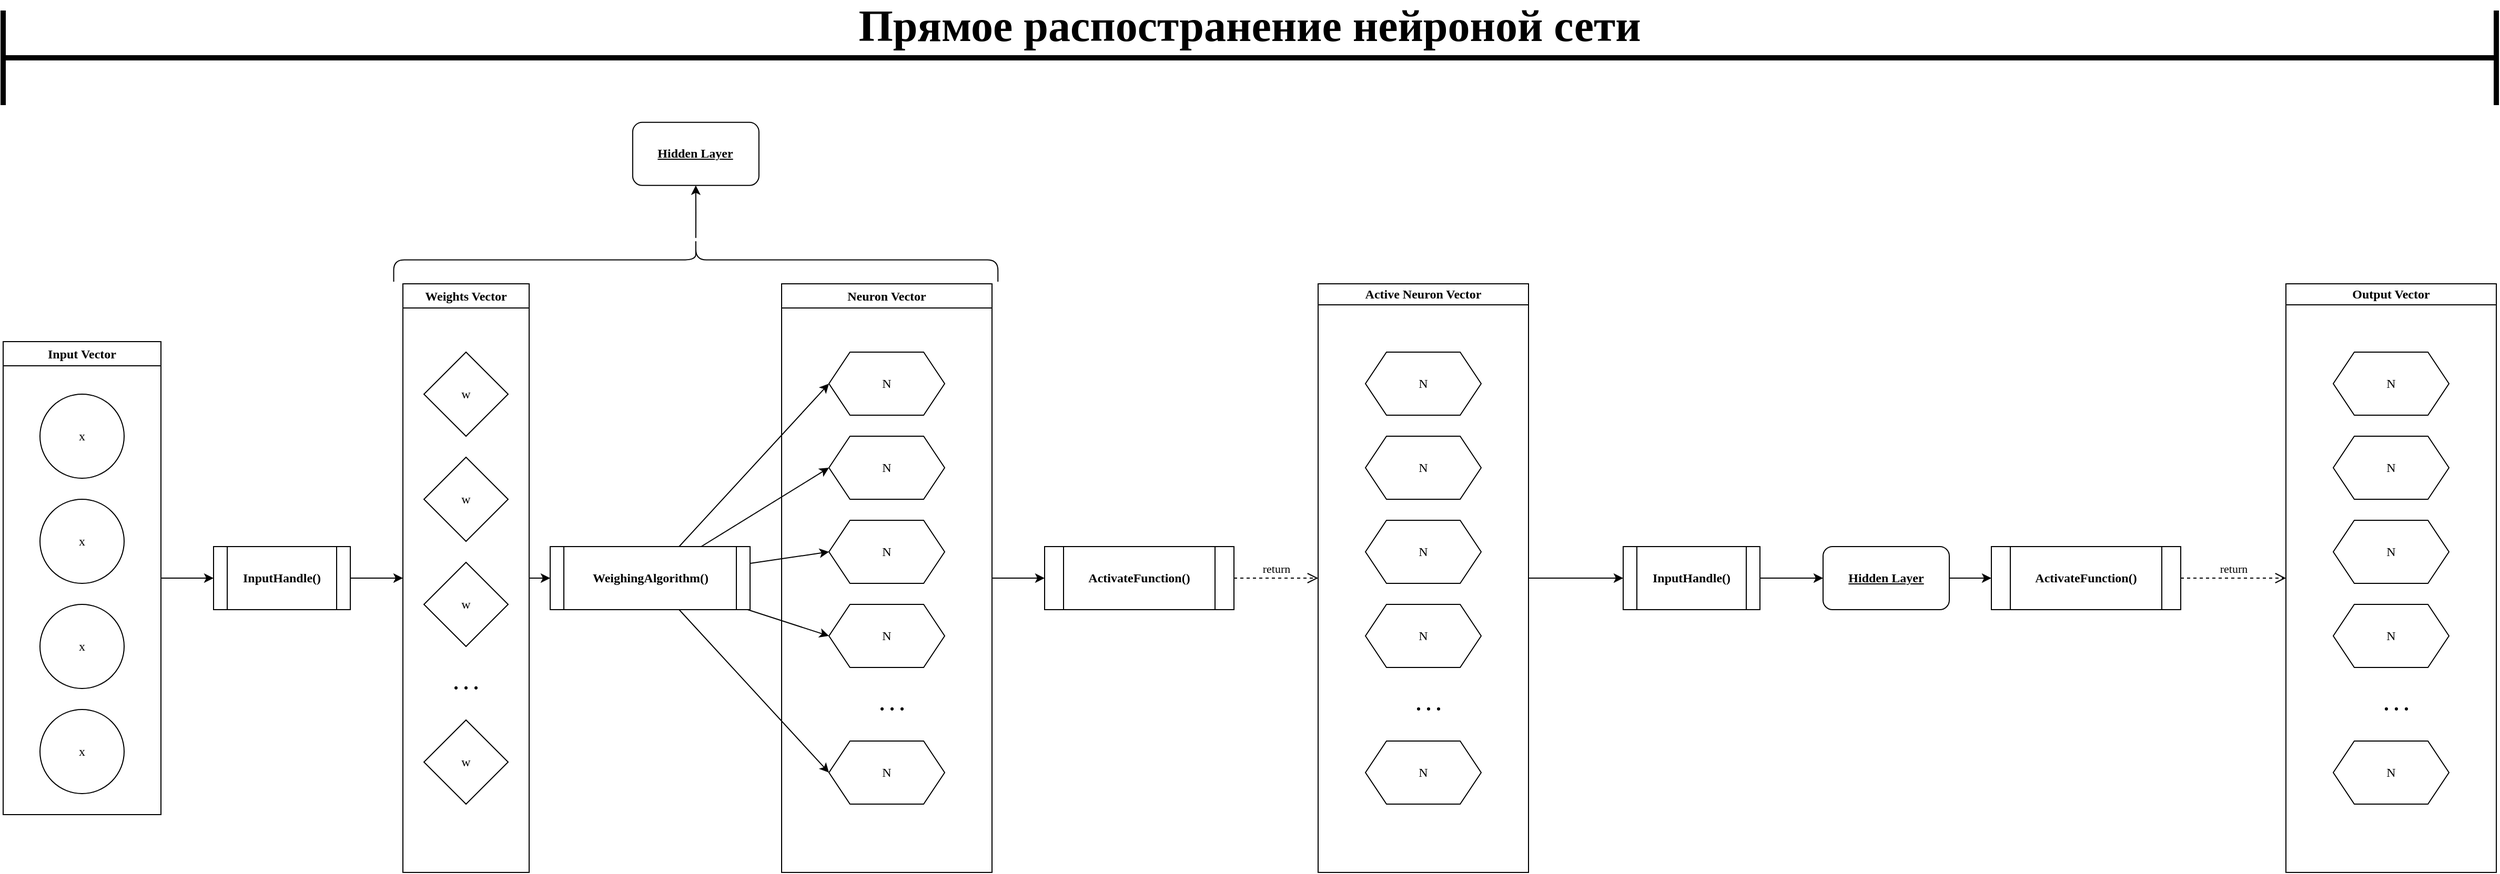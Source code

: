 <mxfile version="22.0.0" type="device" pages="2">
  <diagram name="Устройство нейроной сети" id="c6_snsGRa9U0U3_Kuej6">
    <mxGraphModel dx="1793" dy="1068" grid="1" gridSize="10" guides="1" tooltips="1" connect="1" arrows="1" fold="1" page="1" pageScale="1" pageWidth="2600" pageHeight="1300" math="1" shadow="0">
      <root>
        <mxCell id="0" />
        <mxCell id="1" parent="0" />
        <mxCell id="vI1Z0ILHkzx01Zf5hE1t-25" value="" style="edgeStyle=orthogonalEdgeStyle;rounded=0;orthogonalLoop=1;jettySize=auto;html=1;" edge="1" parent="1" source="vI1Z0ILHkzx01Zf5hE1t-1" target="vI1Z0ILHkzx01Zf5hE1t-24">
          <mxGeometry relative="1" as="geometry" />
        </mxCell>
        <mxCell id="vI1Z0ILHkzx01Zf5hE1t-1" value="Input Vector" style="swimlane;whiteSpace=wrap;html=1;fontFamily=Lucida Console;" vertex="1" parent="1">
          <mxGeometry x="115" y="580" width="150" height="450" as="geometry" />
        </mxCell>
        <mxCell id="vI1Z0ILHkzx01Zf5hE1t-2" value="x" style="ellipse;whiteSpace=wrap;html=1;aspect=fixed;fontFamily=Lucida Console;" vertex="1" parent="vI1Z0ILHkzx01Zf5hE1t-1">
          <mxGeometry x="35" y="50" width="80" height="80" as="geometry" />
        </mxCell>
        <mxCell id="vI1Z0ILHkzx01Zf5hE1t-3" value="x" style="ellipse;whiteSpace=wrap;html=1;aspect=fixed;fontFamily=Lucida Console;" vertex="1" parent="vI1Z0ILHkzx01Zf5hE1t-1">
          <mxGeometry x="35" y="150" width="80" height="80" as="geometry" />
        </mxCell>
        <mxCell id="vI1Z0ILHkzx01Zf5hE1t-4" value="x" style="ellipse;whiteSpace=wrap;html=1;aspect=fixed;fontFamily=Lucida Console;" vertex="1" parent="vI1Z0ILHkzx01Zf5hE1t-1">
          <mxGeometry x="35" y="250" width="80" height="80" as="geometry" />
        </mxCell>
        <mxCell id="vI1Z0ILHkzx01Zf5hE1t-5" value="x" style="ellipse;whiteSpace=wrap;html=1;aspect=fixed;fontFamily=Lucida Console;" vertex="1" parent="vI1Z0ILHkzx01Zf5hE1t-1">
          <mxGeometry x="35" y="350" width="80" height="80" as="geometry" />
        </mxCell>
        <mxCell id="vI1Z0ILHkzx01Zf5hE1t-40" value="" style="edgeStyle=none;rounded=0;orthogonalLoop=1;jettySize=auto;html=1;elbow=vertical;" edge="1" parent="1" source="vI1Z0ILHkzx01Zf5hE1t-6" target="vI1Z0ILHkzx01Zf5hE1t-39">
          <mxGeometry relative="1" as="geometry" />
        </mxCell>
        <mxCell id="vI1Z0ILHkzx01Zf5hE1t-6" value="Weights Vector" style="swimlane;whiteSpace=wrap;html=1;fontFamily=Lucida Console;" vertex="1" parent="1">
          <mxGeometry x="495" y="525" width="120" height="560" as="geometry">
            <mxRectangle x="360" y="240" width="140" height="30" as="alternateBounds" />
          </mxGeometry>
        </mxCell>
        <mxCell id="vI1Z0ILHkzx01Zf5hE1t-8" value="w" style="rhombus;whiteSpace=wrap;html=1;fontFamily=Lucida Console;" vertex="1" parent="vI1Z0ILHkzx01Zf5hE1t-6">
          <mxGeometry x="20" y="65" width="80" height="80" as="geometry" />
        </mxCell>
        <mxCell id="vI1Z0ILHkzx01Zf5hE1t-9" value="w" style="rhombus;whiteSpace=wrap;html=1;fontFamily=Lucida Console;" vertex="1" parent="vI1Z0ILHkzx01Zf5hE1t-6">
          <mxGeometry x="20" y="165" width="80" height="80" as="geometry" />
        </mxCell>
        <mxCell id="vI1Z0ILHkzx01Zf5hE1t-10" value="w" style="rhombus;whiteSpace=wrap;html=1;fontFamily=Lucida Console;" vertex="1" parent="vI1Z0ILHkzx01Zf5hE1t-6">
          <mxGeometry x="20" y="265" width="80" height="80" as="geometry" />
        </mxCell>
        <mxCell id="vI1Z0ILHkzx01Zf5hE1t-11" value=". . ." style="text;html=1;strokeColor=none;fillColor=none;align=center;verticalAlign=middle;whiteSpace=wrap;rounded=0;fontSize=19;fontStyle=1;fontFamily=Lucida Console;" vertex="1" parent="vI1Z0ILHkzx01Zf5hE1t-6">
          <mxGeometry x="25" y="365" width="70" height="30" as="geometry" />
        </mxCell>
        <mxCell id="vI1Z0ILHkzx01Zf5hE1t-12" value="w" style="rhombus;whiteSpace=wrap;html=1;fontFamily=Lucida Console;" vertex="1" parent="vI1Z0ILHkzx01Zf5hE1t-6">
          <mxGeometry x="20" y="415" width="80" height="80" as="geometry" />
        </mxCell>
        <mxCell id="vI1Z0ILHkzx01Zf5hE1t-20" style="edgeStyle=orthogonalEdgeStyle;rounded=0;orthogonalLoop=1;jettySize=auto;html=1;exitX=1;exitY=0.5;exitDx=0;exitDy=0;entryX=0;entryY=0.5;entryDx=0;entryDy=0;" edge="1" parent="1" source="vI1Z0ILHkzx01Zf5hE1t-7" target="vI1Z0ILHkzx01Zf5hE1t-19">
          <mxGeometry relative="1" as="geometry">
            <mxPoint x="1025.0" y="805" as="sourcePoint" />
          </mxGeometry>
        </mxCell>
        <mxCell id="vI1Z0ILHkzx01Zf5hE1t-7" value="Neuron Vector" style="swimlane;whiteSpace=wrap;html=1;fontFamily=Lucida Console;" vertex="1" parent="1">
          <mxGeometry x="855" y="525" width="200" height="560" as="geometry" />
        </mxCell>
        <mxCell id="vI1Z0ILHkzx01Zf5hE1t-13" value="N" style="shape=hexagon;perimeter=hexagonPerimeter2;whiteSpace=wrap;html=1;fixedSize=1;fontFamily=Lucida Console;" vertex="1" parent="vI1Z0ILHkzx01Zf5hE1t-7">
          <mxGeometry x="45" y="65" width="110" height="60" as="geometry" />
        </mxCell>
        <mxCell id="vI1Z0ILHkzx01Zf5hE1t-14" value="N" style="shape=hexagon;perimeter=hexagonPerimeter2;whiteSpace=wrap;html=1;fixedSize=1;fontFamily=Lucida Console;" vertex="1" parent="vI1Z0ILHkzx01Zf5hE1t-7">
          <mxGeometry x="45" y="145" width="110" height="60" as="geometry" />
        </mxCell>
        <mxCell id="vI1Z0ILHkzx01Zf5hE1t-15" value="N" style="shape=hexagon;perimeter=hexagonPerimeter2;whiteSpace=wrap;html=1;fixedSize=1;size=20;fontFamily=Lucida Console;" vertex="1" parent="vI1Z0ILHkzx01Zf5hE1t-7">
          <mxGeometry x="45" y="225" width="110" height="60" as="geometry" />
        </mxCell>
        <mxCell id="vI1Z0ILHkzx01Zf5hE1t-16" value="N" style="shape=hexagon;perimeter=hexagonPerimeter2;whiteSpace=wrap;html=1;fixedSize=1;size=20;fontFamily=Lucida Console;" vertex="1" parent="vI1Z0ILHkzx01Zf5hE1t-7">
          <mxGeometry x="45" y="305" width="110" height="60" as="geometry" />
        </mxCell>
        <mxCell id="vI1Z0ILHkzx01Zf5hE1t-17" value=". . ." style="text;html=1;strokeColor=none;fillColor=none;align=center;verticalAlign=middle;whiteSpace=wrap;rounded=0;fontSize=19;fontStyle=1;fontFamily=Lucida Console;" vertex="1" parent="vI1Z0ILHkzx01Zf5hE1t-7">
          <mxGeometry x="70" y="385" width="70" height="30" as="geometry" />
        </mxCell>
        <mxCell id="vI1Z0ILHkzx01Zf5hE1t-18" value="N" style="shape=hexagon;perimeter=hexagonPerimeter2;whiteSpace=wrap;html=1;fixedSize=1;size=20;fontFamily=Lucida Console;" vertex="1" parent="vI1Z0ILHkzx01Zf5hE1t-7">
          <mxGeometry x="45" y="435" width="110" height="60" as="geometry" />
        </mxCell>
        <mxCell id="vI1Z0ILHkzx01Zf5hE1t-19" value="ActivateFunction()" style="shape=process;whiteSpace=wrap;html=1;backgroundOutline=1;fontFamily=Lucida Console;fontStyle=1" vertex="1" parent="1">
          <mxGeometry x="1105" y="775" width="180" height="60" as="geometry" />
        </mxCell>
        <mxCell id="vI1Z0ILHkzx01Zf5hE1t-23" value="" style="edgeStyle=orthogonalEdgeStyle;rounded=0;orthogonalLoop=1;jettySize=auto;html=1;" edge="1" parent="1" source="vI1Z0ILHkzx01Zf5hE1t-21" target="vI1Z0ILHkzx01Zf5hE1t-22">
          <mxGeometry relative="1" as="geometry" />
        </mxCell>
        <mxCell id="vI1Z0ILHkzx01Zf5hE1t-21" value="" style="shape=curlyBracket;whiteSpace=wrap;html=1;rounded=1;labelPosition=left;verticalLabelPosition=middle;align=right;verticalAlign=middle;rotation=90;" vertex="1" parent="1">
          <mxGeometry x="752.66" y="215" width="41.56" height="574.38" as="geometry" />
        </mxCell>
        <mxCell id="vI1Z0ILHkzx01Zf5hE1t-22" value="Hidden Layer" style="rounded=1;whiteSpace=wrap;html=1;align=center;fontFamily=Lucida Console;fontStyle=5" vertex="1" parent="1">
          <mxGeometry x="713.44" y="371.41" width="120" height="60" as="geometry" />
        </mxCell>
        <mxCell id="vI1Z0ILHkzx01Zf5hE1t-30" style="edgeStyle=none;rounded=0;orthogonalLoop=1;jettySize=auto;html=1;entryX=0;entryY=0.5;entryDx=0;entryDy=0;elbow=vertical;" edge="1" parent="1" source="vI1Z0ILHkzx01Zf5hE1t-24" target="vI1Z0ILHkzx01Zf5hE1t-6">
          <mxGeometry relative="1" as="geometry" />
        </mxCell>
        <mxCell id="vI1Z0ILHkzx01Zf5hE1t-24" value="InputHandle()" style="shape=process;whiteSpace=wrap;html=1;backgroundOutline=1;fontFamily=Lucida Console;fontStyle=1;startSize=23;" vertex="1" parent="1">
          <mxGeometry x="315" y="775" width="130" height="60" as="geometry" />
        </mxCell>
        <mxCell id="vI1Z0ILHkzx01Zf5hE1t-31" value="return" style="html=1;verticalAlign=bottom;endArrow=open;dashed=1;endSize=8;curved=0;rounded=0;elbow=vertical;exitX=1;exitY=0.5;exitDx=0;exitDy=0;fontFamily=Lucida Console;" edge="1" parent="1" source="vI1Z0ILHkzx01Zf5hE1t-19" target="vI1Z0ILHkzx01Zf5hE1t-32">
          <mxGeometry relative="1" as="geometry">
            <mxPoint x="1375" y="895" as="sourcePoint" />
            <mxPoint x="1425" y="795" as="targetPoint" />
            <Array as="points" />
          </mxGeometry>
        </mxCell>
        <mxCell id="vI1Z0ILHkzx01Zf5hE1t-47" style="edgeStyle=none;rounded=0;orthogonalLoop=1;jettySize=auto;html=1;entryX=0;entryY=0.5;entryDx=0;entryDy=0;elbow=vertical;" edge="1" parent="1" source="vI1Z0ILHkzx01Zf5hE1t-32" target="vI1Z0ILHkzx01Zf5hE1t-46">
          <mxGeometry relative="1" as="geometry" />
        </mxCell>
        <mxCell id="vI1Z0ILHkzx01Zf5hE1t-32" value="Active Neuron Vector" style="swimlane;whiteSpace=wrap;html=1;startSize=20;fontFamily=Lucida Console;" vertex="1" parent="1">
          <mxGeometry x="1365" y="525" width="200" height="560" as="geometry" />
        </mxCell>
        <mxCell id="vI1Z0ILHkzx01Zf5hE1t-33" value="N" style="shape=hexagon;perimeter=hexagonPerimeter2;whiteSpace=wrap;html=1;fixedSize=1;fontFamily=Lucida Console;" vertex="1" parent="vI1Z0ILHkzx01Zf5hE1t-32">
          <mxGeometry x="45" y="65" width="110" height="60" as="geometry" />
        </mxCell>
        <mxCell id="vI1Z0ILHkzx01Zf5hE1t-34" value="N" style="shape=hexagon;perimeter=hexagonPerimeter2;whiteSpace=wrap;html=1;fixedSize=1;fontFamily=Lucida Console;" vertex="1" parent="vI1Z0ILHkzx01Zf5hE1t-32">
          <mxGeometry x="45" y="145" width="110" height="60" as="geometry" />
        </mxCell>
        <mxCell id="vI1Z0ILHkzx01Zf5hE1t-35" value="N" style="shape=hexagon;perimeter=hexagonPerimeter2;whiteSpace=wrap;html=1;fixedSize=1;size=20;fontFamily=Lucida Console;" vertex="1" parent="vI1Z0ILHkzx01Zf5hE1t-32">
          <mxGeometry x="45" y="225" width="110" height="60" as="geometry" />
        </mxCell>
        <mxCell id="vI1Z0ILHkzx01Zf5hE1t-36" value="N" style="shape=hexagon;perimeter=hexagonPerimeter2;whiteSpace=wrap;html=1;fixedSize=1;size=20;fontFamily=Lucida Console;" vertex="1" parent="vI1Z0ILHkzx01Zf5hE1t-32">
          <mxGeometry x="45" y="305.0" width="110" height="60" as="geometry" />
        </mxCell>
        <mxCell id="vI1Z0ILHkzx01Zf5hE1t-37" value=". . ." style="text;html=1;strokeColor=none;fillColor=none;align=center;verticalAlign=middle;whiteSpace=wrap;rounded=0;fontSize=19;fontStyle=1;fontFamily=Lucida Console;" vertex="1" parent="vI1Z0ILHkzx01Zf5hE1t-32">
          <mxGeometry x="70" y="385.0" width="70" height="30" as="geometry" />
        </mxCell>
        <mxCell id="vI1Z0ILHkzx01Zf5hE1t-38" value="N" style="shape=hexagon;perimeter=hexagonPerimeter2;whiteSpace=wrap;html=1;fixedSize=1;size=20;fontFamily=Lucida Console;" vertex="1" parent="vI1Z0ILHkzx01Zf5hE1t-32">
          <mxGeometry x="45" y="435.0" width="110" height="60" as="geometry" />
        </mxCell>
        <mxCell id="vI1Z0ILHkzx01Zf5hE1t-41" style="edgeStyle=none;rounded=0;orthogonalLoop=1;jettySize=auto;html=1;entryX=0;entryY=0.5;entryDx=0;entryDy=0;elbow=vertical;" edge="1" parent="1" source="vI1Z0ILHkzx01Zf5hE1t-39" target="vI1Z0ILHkzx01Zf5hE1t-13">
          <mxGeometry relative="1" as="geometry" />
        </mxCell>
        <mxCell id="vI1Z0ILHkzx01Zf5hE1t-42" style="edgeStyle=none;rounded=0;orthogonalLoop=1;jettySize=auto;html=1;entryX=0;entryY=0.5;entryDx=0;entryDy=0;elbow=vertical;" edge="1" parent="1" source="vI1Z0ILHkzx01Zf5hE1t-39" target="vI1Z0ILHkzx01Zf5hE1t-14">
          <mxGeometry relative="1" as="geometry" />
        </mxCell>
        <mxCell id="vI1Z0ILHkzx01Zf5hE1t-43" style="edgeStyle=none;rounded=0;orthogonalLoop=1;jettySize=auto;html=1;entryX=0;entryY=0.5;entryDx=0;entryDy=0;elbow=vertical;" edge="1" parent="1" source="vI1Z0ILHkzx01Zf5hE1t-39" target="vI1Z0ILHkzx01Zf5hE1t-15">
          <mxGeometry relative="1" as="geometry" />
        </mxCell>
        <mxCell id="vI1Z0ILHkzx01Zf5hE1t-44" style="edgeStyle=none;rounded=0;orthogonalLoop=1;jettySize=auto;html=1;entryX=0;entryY=0.5;entryDx=0;entryDy=0;elbow=vertical;" edge="1" parent="1" source="vI1Z0ILHkzx01Zf5hE1t-39" target="vI1Z0ILHkzx01Zf5hE1t-16">
          <mxGeometry relative="1" as="geometry" />
        </mxCell>
        <mxCell id="vI1Z0ILHkzx01Zf5hE1t-45" style="edgeStyle=none;rounded=0;orthogonalLoop=1;jettySize=auto;html=1;entryX=0;entryY=0.5;entryDx=0;entryDy=0;elbow=vertical;" edge="1" parent="1" source="vI1Z0ILHkzx01Zf5hE1t-39" target="vI1Z0ILHkzx01Zf5hE1t-18">
          <mxGeometry relative="1" as="geometry" />
        </mxCell>
        <mxCell id="vI1Z0ILHkzx01Zf5hE1t-39" value="WeighingAlgorithm()" style="shape=process;whiteSpace=wrap;html=1;backgroundOutline=1;fontFamily=Lucida Console;fontStyle=1;startSize=23;align=center;size=0.071;" vertex="1" parent="1">
          <mxGeometry x="635" y="775" width="190" height="60" as="geometry" />
        </mxCell>
        <mxCell id="vI1Z0ILHkzx01Zf5hE1t-49" style="edgeStyle=none;rounded=0;orthogonalLoop=1;jettySize=auto;html=1;entryX=0;entryY=0.5;entryDx=0;entryDy=0;elbow=vertical;" edge="1" parent="1" source="vI1Z0ILHkzx01Zf5hE1t-46" target="vI1Z0ILHkzx01Zf5hE1t-48">
          <mxGeometry relative="1" as="geometry" />
        </mxCell>
        <mxCell id="vI1Z0ILHkzx01Zf5hE1t-46" value="InputHandle()" style="shape=process;whiteSpace=wrap;html=1;backgroundOutline=1;fontFamily=Lucida Console;fontStyle=1;startSize=23;" vertex="1" parent="1">
          <mxGeometry x="1655" y="775" width="130" height="60" as="geometry" />
        </mxCell>
        <mxCell id="vI1Z0ILHkzx01Zf5hE1t-52" style="edgeStyle=none;rounded=0;orthogonalLoop=1;jettySize=auto;html=1;entryX=0;entryY=0.5;entryDx=0;entryDy=0;elbow=vertical;" edge="1" parent="1" source="vI1Z0ILHkzx01Zf5hE1t-48" target="vI1Z0ILHkzx01Zf5hE1t-50">
          <mxGeometry relative="1" as="geometry" />
        </mxCell>
        <mxCell id="vI1Z0ILHkzx01Zf5hE1t-48" value="Hidden Layer" style="rounded=1;whiteSpace=wrap;html=1;align=center;fontFamily=Lucida Console;fontStyle=5" vertex="1" parent="1">
          <mxGeometry x="1845" y="775" width="120" height="60" as="geometry" />
        </mxCell>
        <mxCell id="vI1Z0ILHkzx01Zf5hE1t-50" value="ActivateFunction()" style="shape=process;whiteSpace=wrap;html=1;backgroundOutline=1;fontFamily=Lucida Console;fontStyle=1" vertex="1" parent="1">
          <mxGeometry x="2005" y="775" width="180" height="60" as="geometry" />
        </mxCell>
        <mxCell id="vI1Z0ILHkzx01Zf5hE1t-51" value="return" style="html=1;verticalAlign=bottom;endArrow=open;dashed=1;endSize=8;curved=0;rounded=0;elbow=vertical;exitX=1;exitY=0.5;exitDx=0;exitDy=0;fontFamily=Lucida Console;entryX=0;entryY=0.5;entryDx=0;entryDy=0;" edge="1" parent="1" source="vI1Z0ILHkzx01Zf5hE1t-50" target="vI1Z0ILHkzx01Zf5hE1t-53">
          <mxGeometry relative="1" as="geometry">
            <mxPoint x="2275" y="895" as="sourcePoint" />
            <mxPoint x="2265" y="805" as="targetPoint" />
            <Array as="points" />
          </mxGeometry>
        </mxCell>
        <mxCell id="vI1Z0ILHkzx01Zf5hE1t-53" value="Output Vector" style="swimlane;whiteSpace=wrap;html=1;startSize=20;fontFamily=Lucida Console;" vertex="1" parent="1">
          <mxGeometry x="2285" y="525" width="200" height="560" as="geometry" />
        </mxCell>
        <mxCell id="vI1Z0ILHkzx01Zf5hE1t-54" value="N" style="shape=hexagon;perimeter=hexagonPerimeter2;whiteSpace=wrap;html=1;fixedSize=1;fontFamily=Lucida Console;" vertex="1" parent="vI1Z0ILHkzx01Zf5hE1t-53">
          <mxGeometry x="45" y="65" width="110" height="60" as="geometry" />
        </mxCell>
        <mxCell id="vI1Z0ILHkzx01Zf5hE1t-55" value="N" style="shape=hexagon;perimeter=hexagonPerimeter2;whiteSpace=wrap;html=1;fixedSize=1;fontFamily=Lucida Console;" vertex="1" parent="vI1Z0ILHkzx01Zf5hE1t-53">
          <mxGeometry x="45" y="145" width="110" height="60" as="geometry" />
        </mxCell>
        <mxCell id="vI1Z0ILHkzx01Zf5hE1t-56" value="N" style="shape=hexagon;perimeter=hexagonPerimeter2;whiteSpace=wrap;html=1;fixedSize=1;size=20;fontFamily=Lucida Console;" vertex="1" parent="vI1Z0ILHkzx01Zf5hE1t-53">
          <mxGeometry x="45" y="225" width="110" height="60" as="geometry" />
        </mxCell>
        <mxCell id="vI1Z0ILHkzx01Zf5hE1t-57" value="N" style="shape=hexagon;perimeter=hexagonPerimeter2;whiteSpace=wrap;html=1;fixedSize=1;size=20;fontFamily=Lucida Console;" vertex="1" parent="vI1Z0ILHkzx01Zf5hE1t-53">
          <mxGeometry x="45" y="305.0" width="110" height="60" as="geometry" />
        </mxCell>
        <mxCell id="vI1Z0ILHkzx01Zf5hE1t-58" value=". . ." style="text;html=1;strokeColor=none;fillColor=none;align=center;verticalAlign=middle;whiteSpace=wrap;rounded=0;fontSize=19;fontStyle=1;fontFamily=Lucida Console;" vertex="1" parent="vI1Z0ILHkzx01Zf5hE1t-53">
          <mxGeometry x="70" y="385.0" width="70" height="30" as="geometry" />
        </mxCell>
        <mxCell id="vI1Z0ILHkzx01Zf5hE1t-59" value="N" style="shape=hexagon;perimeter=hexagonPerimeter2;whiteSpace=wrap;html=1;fixedSize=1;size=20;fontFamily=Lucida Console;" vertex="1" parent="vI1Z0ILHkzx01Zf5hE1t-53">
          <mxGeometry x="45" y="435.0" width="110" height="60" as="geometry" />
        </mxCell>
        <mxCell id="vI1Z0ILHkzx01Zf5hE1t-66" value="" style="group" vertex="1" connectable="0" parent="1">
          <mxGeometry x="115" y="265" width="2370" height="90" as="geometry" />
        </mxCell>
        <mxCell id="vI1Z0ILHkzx01Zf5hE1t-61" value="" style="shape=crossbar;whiteSpace=wrap;html=1;rounded=1;spacing=2;fontSize=19;strokeWidth=5;" vertex="1" parent="vI1Z0ILHkzx01Zf5hE1t-66">
          <mxGeometry width="2370" height="90" as="geometry" />
        </mxCell>
        <mxCell id="vI1Z0ILHkzx01Zf5hE1t-65" value="Прямое распостранение нейроной сети" style="text;strokeColor=none;align=center;fillColor=none;html=1;verticalAlign=middle;whiteSpace=wrap;rounded=0;fontFamily=Lucida Console;fontStyle=1;horizontal=1;fontSize=42;" vertex="1" parent="vI1Z0ILHkzx01Zf5hE1t-66">
          <mxGeometry x="655" width="1060" height="30" as="geometry" />
        </mxCell>
      </root>
    </mxGraphModel>
  </diagram>
  <diagram id="K40Hybdbdi19IsjLY9I8" name="Алгоритмы">
    <mxGraphModel dx="1687" dy="1005" grid="1" gridSize="10" guides="1" tooltips="1" connect="1" arrows="1" fold="1" page="1" pageScale="1" pageWidth="2600" pageHeight="1300" math="1" shadow="0">
      <root>
        <mxCell id="0" />
        <mxCell id="1" parent="0" />
        <mxCell id="-26vqObY7lDHgNKudz7Y-1" value="InputHandle()" style="shape=process;whiteSpace=wrap;html=1;backgroundOutline=1;fontFamily=Lucida Console;fontStyle=1;startSize=23;rounded=1;glass=0;shadow=1;aspect=fixed;fontSize=40;" vertex="1" parent="1">
          <mxGeometry x="40" y="40" width="570" height="60" as="geometry" />
        </mxCell>
        <mxCell id="DSo5pKhpstpNxTLmkYeZ-1" value="WeighingAlgorithm()" style="shape=process;whiteSpace=wrap;html=1;backgroundOutline=1;fontFamily=Lucida Console;fontStyle=1;startSize=23;align=center;size=0.071;rounded=1;glass=0;shadow=1;fontSize=40;" vertex="1" parent="1">
          <mxGeometry x="1015" y="40" width="570" height="60" as="geometry" />
        </mxCell>
        <mxCell id="0s1itySnScq2Qp9IHpCv-1" value="ActivateFunction()" style="shape=process;whiteSpace=wrap;html=1;backgroundOutline=1;fontFamily=Lucida Console;fontStyle=1;rounded=1;glass=0;shadow=1;fontSize=40;" vertex="1" parent="1">
          <mxGeometry x="1990" y="40" width="570" height="60" as="geometry" />
        </mxCell>
        <mxCell id="0s1itySnScq2Qp9IHpCv-4" value="Параметры" style="shape=table;startSize=30;container=1;collapsible=0;childLayout=tableLayout;fixedRows=1;rowLines=0;fontStyle=0;strokeColor=default;fontSize=15;rounded=1;" vertex="1" parent="1">
          <mxGeometry x="40" y="120" width="290" height="130" as="geometry" />
        </mxCell>
        <mxCell id="0s1itySnScq2Qp9IHpCv-5" value="" style="shape=tableRow;horizontal=0;startSize=0;swimlaneHead=0;swimlaneBody=0;top=0;left=0;bottom=0;right=0;collapsible=0;dropTarget=0;fillColor=none;points=[[0,0.5],[1,0.5]];portConstraint=eastwest;strokeColor=inherit;fontSize=16;" vertex="1" parent="0s1itySnScq2Qp9IHpCv-4">
          <mxGeometry y="30" width="290" height="30" as="geometry" />
        </mxCell>
        <mxCell id="0s1itySnScq2Qp9IHpCv-6" value="1" style="shape=partialRectangle;html=1;whiteSpace=wrap;connectable=0;fillColor=none;top=0;left=0;bottom=0;right=0;overflow=hidden;pointerEvents=1;strokeColor=inherit;fontSize=12;" vertex="1" parent="0s1itySnScq2Qp9IHpCv-5">
          <mxGeometry width="64" height="30" as="geometry">
            <mxRectangle width="64" height="30" as="alternateBounds" />
          </mxGeometry>
        </mxCell>
        <mxCell id="0s1itySnScq2Qp9IHpCv-7" value="Входной вектор" style="shape=partialRectangle;html=1;whiteSpace=wrap;connectable=0;fillColor=none;top=0;left=0;bottom=0;right=0;align=left;spacingLeft=6;overflow=hidden;strokeColor=inherit;fontSize=12;" vertex="1" parent="0s1itySnScq2Qp9IHpCv-5">
          <mxGeometry x="64" width="226" height="30" as="geometry">
            <mxRectangle width="226" height="30" as="alternateBounds" />
          </mxGeometry>
        </mxCell>
        <mxCell id="0s1itySnScq2Qp9IHpCv-8" value="" style="shape=tableRow;horizontal=0;startSize=0;swimlaneHead=0;swimlaneBody=0;top=0;left=0;bottom=0;right=0;collapsible=0;dropTarget=0;fillColor=none;points=[[0,0.5],[1,0.5]];portConstraint=eastwest;strokeColor=inherit;fontSize=16;" vertex="1" parent="0s1itySnScq2Qp9IHpCv-4">
          <mxGeometry y="60" width="290" height="30" as="geometry" />
        </mxCell>
        <mxCell id="0s1itySnScq2Qp9IHpCv-9" value="2" style="shape=partialRectangle;html=1;whiteSpace=wrap;connectable=0;fillColor=none;top=0;left=0;bottom=0;right=0;overflow=hidden;strokeColor=inherit;fontSize=12;" vertex="1" parent="0s1itySnScq2Qp9IHpCv-8">
          <mxGeometry width="64" height="30" as="geometry">
            <mxRectangle width="64" height="30" as="alternateBounds" />
          </mxGeometry>
        </mxCell>
        <mxCell id="0s1itySnScq2Qp9IHpCv-10" value="Выходной вектор" style="shape=partialRectangle;html=1;whiteSpace=wrap;connectable=0;fillColor=none;top=0;left=0;bottom=0;right=0;align=left;spacingLeft=6;overflow=hidden;strokeColor=inherit;fontSize=12;" vertex="1" parent="0s1itySnScq2Qp9IHpCv-8">
          <mxGeometry x="64" width="226" height="30" as="geometry">
            <mxRectangle width="226" height="30" as="alternateBounds" />
          </mxGeometry>
        </mxCell>
        <mxCell id="0s1itySnScq2Qp9IHpCv-11" value="" style="shape=tableRow;horizontal=0;startSize=0;swimlaneHead=0;swimlaneBody=0;top=0;left=0;bottom=0;right=0;collapsible=0;dropTarget=0;fillColor=none;points=[[0,0.5],[1,0.5]];portConstraint=eastwest;strokeColor=inherit;fontSize=16;" vertex="1" parent="0s1itySnScq2Qp9IHpCv-4">
          <mxGeometry y="90" width="290" height="30" as="geometry" />
        </mxCell>
        <mxCell id="0s1itySnScq2Qp9IHpCv-12" value="3" style="shape=partialRectangle;html=1;whiteSpace=wrap;connectable=0;fillColor=none;top=0;left=0;bottom=0;right=0;overflow=hidden;strokeColor=inherit;fontSize=12;" vertex="1" parent="0s1itySnScq2Qp9IHpCv-11">
          <mxGeometry width="64" height="30" as="geometry">
            <mxRectangle width="64" height="30" as="alternateBounds" />
          </mxGeometry>
        </mxCell>
        <mxCell id="0s1itySnScq2Qp9IHpCv-13" value="Радиус генерации весов (Опционально)" style="shape=partialRectangle;html=1;whiteSpace=wrap;connectable=0;fillColor=none;top=0;left=0;bottom=0;right=0;align=left;spacingLeft=6;overflow=hidden;strokeColor=inherit;fontSize=12;" vertex="1" parent="0s1itySnScq2Qp9IHpCv-11">
          <mxGeometry x="64" width="226" height="30" as="geometry">
            <mxRectangle width="226" height="30" as="alternateBounds" />
          </mxGeometry>
        </mxCell>
        <mxCell id="SN0UzXwM97zcXLSF9oi9-1" value="Радиус генерации весов" style="shape=parallelogram;perimeter=parallelogramPerimeter;whiteSpace=wrap;html=1;fixedSize=1;size=10;" vertex="1" parent="1">
          <mxGeometry x="40" y="400" width="120" height="40" as="geometry" />
        </mxCell>
        <mxCell id="SN0UzXwM97zcXLSF9oi9-2" value="" style="endArrow=classic;html=1;exitX=0.5;exitY=1;exitDx=0;exitDy=0;entryX=0;entryY=0.5;entryDx=0;entryDy=0;" edge="1" parent="1" source="SN0UzXwM97zcXLSF9oi9-1" target="SN0UzXwM97zcXLSF9oi9-7">
          <mxGeometry relative="1" as="geometry">
            <mxPoint x="100" y="480" as="sourcePoint" />
            <mxPoint x="200" y="520" as="targetPoint" />
            <Array as="points">
              <mxPoint x="100" y="520" />
            </Array>
          </mxGeometry>
        </mxCell>
        <mxCell id="SN0UzXwM97zcXLSF9oi9-3" value="Есть" style="edgeLabel;resizable=0;html=1;align=center;verticalAlign=middle;" connectable="0" vertex="1" parent="SN0UzXwM97zcXLSF9oi9-2">
          <mxGeometry relative="1" as="geometry" />
        </mxCell>
        <mxCell id="SN0UzXwM97zcXLSF9oi9-4" value="" style="endArrow=classic;html=1;exitX=0.5;exitY=0;exitDx=0;exitDy=0;entryX=0.5;entryY=0;entryDx=0;entryDy=0;" edge="1" parent="1" source="SN0UzXwM97zcXLSF9oi9-1" target="SN0UzXwM97zcXLSF9oi9-10">
          <mxGeometry relative="1" as="geometry">
            <mxPoint x="100" y="360" as="sourcePoint" />
            <mxPoint x="200" y="320" as="targetPoint" />
            <Array as="points">
              <mxPoint x="100" y="320" />
              <mxPoint x="390" y="320" />
            </Array>
          </mxGeometry>
        </mxCell>
        <mxCell id="SN0UzXwM97zcXLSF9oi9-5" value="Нет" style="edgeLabel;resizable=0;html=1;align=center;verticalAlign=middle;" connectable="0" vertex="1" parent="SN0UzXwM97zcXLSF9oi9-4">
          <mxGeometry relative="1" as="geometry" />
        </mxCell>
        <mxCell id="SN0UzXwM97zcXLSF9oi9-11" style="edgeStyle=orthogonalEdgeStyle;orthogonalLoop=1;jettySize=auto;html=1;entryX=0.5;entryY=1;entryDx=0;entryDy=0;" edge="1" parent="1" source="SN0UzXwM97zcXLSF9oi9-7" target="SN0UzXwM97zcXLSF9oi9-10">
          <mxGeometry relative="1" as="geometry" />
        </mxCell>
        <mxCell id="SN0UzXwM97zcXLSF9oi9-7" value="Генерация весов" style="shape=process;whiteSpace=wrap;html=1;backgroundOutline=1;" vertex="1" parent="1">
          <mxGeometry x="200" y="490" width="120" height="60" as="geometry" />
        </mxCell>
        <mxCell id="W8mzsz8PzadOsKfGCrbO-11" style="edgeStyle=orthogonalEdgeStyle;orthogonalLoop=1;jettySize=auto;html=1;exitX=1;exitY=0.5;exitDx=0;exitDy=0;entryX=0;entryY=0.5;entryDx=0;entryDy=0;" edge="1" parent="1" source="SN0UzXwM97zcXLSF9oi9-10" target="W8mzsz8PzadOsKfGCrbO-5">
          <mxGeometry relative="1" as="geometry" />
        </mxCell>
        <mxCell id="SN0UzXwM97zcXLSF9oi9-10" value="Получение весов" style="shape=trapezoid;perimeter=trapezoidPerimeter;whiteSpace=wrap;html=1;fixedSize=1;" vertex="1" parent="1">
          <mxGeometry x="320" y="400" width="140" height="40" as="geometry" />
        </mxCell>
        <mxCell id="SN0UzXwM97zcXLSF9oi9-15" value="" style="edgeStyle=orthogonalEdgeStyle;orthogonalLoop=1;jettySize=auto;html=1;" edge="1" parent="1" source="SN0UzXwM97zcXLSF9oi9-12" target="SN0UzXwM97zcXLSF9oi9-14">
          <mxGeometry relative="1" as="geometry" />
        </mxCell>
        <mxCell id="SN0UzXwM97zcXLSF9oi9-12" value="Получение промежутка весов для нейрона&lt;span style=&quot;font-size: 10px;&quot;&gt;&lt;sub&gt;j&lt;/sub&gt;&lt;/span&gt;" style="shape=process;whiteSpace=wrap;html=1;backgroundOutline=1;size=0.059;" vertex="1" parent="1">
          <mxGeometry x="1000" y="400" width="160" height="40" as="geometry" />
        </mxCell>
        <mxCell id="SN0UzXwM97zcXLSF9oi9-17" value="" style="edgeStyle=orthogonalEdgeStyle;orthogonalLoop=1;jettySize=auto;html=1;" edge="1" parent="1" source="SN0UzXwM97zcXLSF9oi9-14" target="SN0UzXwM97zcXLSF9oi9-16">
          <mxGeometry relative="1" as="geometry" />
        </mxCell>
        <mxCell id="SN0UzXwM97zcXLSF9oi9-14" value="Извлечение весов для нейрона&amp;nbsp;" style="shape=process;whiteSpace=wrap;html=1;backgroundOutline=1;" vertex="1" parent="1">
          <mxGeometry x="1200" y="400" width="140" height="40" as="geometry" />
        </mxCell>
        <mxCell id="W8mzsz8PzadOsKfGCrbO-12" style="edgeStyle=orthogonalEdgeStyle;orthogonalLoop=1;jettySize=auto;html=1;exitX=0.5;exitY=0;exitDx=0;exitDy=0;entryX=0.5;entryY=0;entryDx=0;entryDy=0;" edge="1" parent="1" source="SN0UzXwM97zcXLSF9oi9-16" target="SN0UzXwM97zcXLSF9oi9-12">
          <mxGeometry relative="1" as="geometry">
            <Array as="points">
              <mxPoint x="1500" y="320" />
              <mxPoint x="1080" y="320" />
            </Array>
          </mxGeometry>
        </mxCell>
        <mxCell id="W8mzsz8PzadOsKfGCrbO-13" value="Если j &amp;lt; кол-во нейронов" style="edgeLabel;html=1;align=center;verticalAlign=middle;resizable=0;points=[];" vertex="1" connectable="0" parent="W8mzsz8PzadOsKfGCrbO-12">
          <mxGeometry x="0.005" y="1" relative="1" as="geometry">
            <mxPoint as="offset" />
          </mxGeometry>
        </mxCell>
        <mxCell id="W8mzsz8PzadOsKfGCrbO-15" value="j += 1" style="edgeLabel;html=1;align=center;verticalAlign=middle;resizable=0;points=[];" vertex="1" connectable="0" parent="W8mzsz8PzadOsKfGCrbO-12">
          <mxGeometry x="0.512" y="-1" relative="1" as="geometry">
            <mxPoint as="offset" />
          </mxGeometry>
        </mxCell>
        <mxCell id="SN0UzXwM97zcXLSF9oi9-16" value="Нейрон = Сумма(Веса * Входной вектор)&amp;nbsp;" style="shape=process;whiteSpace=wrap;html=1;backgroundOutline=1;" vertex="1" parent="1">
          <mxGeometry x="1385" y="400" width="230" height="40" as="geometry" />
        </mxCell>
        <mxCell id="W8mzsz8PzadOsKfGCrbO-1" value="Параметры" style="shape=table;startSize=30;container=1;collapsible=0;childLayout=tableLayout;fixedRows=1;rowLines=0;fontStyle=0;strokeColor=default;fontSize=15;rounded=1;" vertex="1" parent="1">
          <mxGeometry x="1015" y="130" width="290" height="140" as="geometry" />
        </mxCell>
        <mxCell id="W8mzsz8PzadOsKfGCrbO-2" value="" style="shape=tableRow;horizontal=0;startSize=0;swimlaneHead=0;swimlaneBody=0;top=0;left=0;bottom=0;right=0;collapsible=0;dropTarget=0;fillColor=none;points=[[0,0.5],[1,0.5]];portConstraint=eastwest;strokeColor=inherit;fontSize=16;" vertex="1" parent="W8mzsz8PzadOsKfGCrbO-1">
          <mxGeometry y="30" width="290" height="30" as="geometry" />
        </mxCell>
        <mxCell id="W8mzsz8PzadOsKfGCrbO-3" value="4" style="shape=partialRectangle;html=1;whiteSpace=wrap;connectable=0;fillColor=none;top=0;left=0;bottom=0;right=0;overflow=hidden;pointerEvents=1;strokeColor=inherit;fontSize=12;" vertex="1" parent="W8mzsz8PzadOsKfGCrbO-2">
          <mxGeometry width="65" height="30" as="geometry">
            <mxRectangle width="65" height="30" as="alternateBounds" />
          </mxGeometry>
        </mxCell>
        <mxCell id="W8mzsz8PzadOsKfGCrbO-4" value="Количество нейронов" style="shape=partialRectangle;html=1;whiteSpace=wrap;connectable=0;fillColor=none;top=0;left=0;bottom=0;right=0;align=left;spacingLeft=6;overflow=hidden;strokeColor=inherit;fontSize=12;" vertex="1" parent="W8mzsz8PzadOsKfGCrbO-2">
          <mxGeometry x="65" width="225" height="30" as="geometry">
            <mxRectangle width="225" height="30" as="alternateBounds" />
          </mxGeometry>
        </mxCell>
        <mxCell id="W8mzsz8PzadOsKfGCrbO-5" value="" style="shape=tableRow;horizontal=0;startSize=0;swimlaneHead=0;swimlaneBody=0;top=0;left=0;bottom=0;right=0;collapsible=0;dropTarget=0;fillColor=none;points=[[0,0.5],[1,0.5]];portConstraint=eastwest;strokeColor=inherit;fontSize=16;swimlaneLine=1;" vertex="1" parent="W8mzsz8PzadOsKfGCrbO-1">
          <mxGeometry y="60" width="290" height="30" as="geometry" />
        </mxCell>
        <mxCell id="W8mzsz8PzadOsKfGCrbO-6" value="5" style="shape=partialRectangle;html=1;whiteSpace=wrap;connectable=0;fillColor=none;top=0;left=0;bottom=0;right=0;overflow=hidden;strokeColor=inherit;fontSize=12;" vertex="1" parent="W8mzsz8PzadOsKfGCrbO-5">
          <mxGeometry width="65" height="30" as="geometry">
            <mxRectangle width="65" height="30" as="alternateBounds" />
          </mxGeometry>
        </mxCell>
        <mxCell id="W8mzsz8PzadOsKfGCrbO-7" value="Веса" style="shape=partialRectangle;html=1;whiteSpace=wrap;connectable=0;fillColor=none;top=0;left=0;bottom=0;right=0;align=left;spacingLeft=6;overflow=hidden;strokeColor=inherit;fontSize=12;" vertex="1" parent="W8mzsz8PzadOsKfGCrbO-5">
          <mxGeometry x="65" width="225" height="30" as="geometry">
            <mxRectangle width="225" height="30" as="alternateBounds" />
          </mxGeometry>
        </mxCell>
        <mxCell id="W8mzsz8PzadOsKfGCrbO-17" value="6" style="shape=partialRectangle;html=1;whiteSpace=wrap;connectable=0;fillColor=none;top=0;left=0;bottom=0;right=0;overflow=hidden;strokeColor=inherit;fontSize=12;" vertex="1" parent="1">
          <mxGeometry x="1015" y="220" width="64" height="30" as="geometry">
            <mxRectangle width="64" height="30" as="alternateBounds" />
          </mxGeometry>
        </mxCell>
        <mxCell id="W8mzsz8PzadOsKfGCrbO-18" value="j = 0" style="shape=partialRectangle;html=1;whiteSpace=wrap;connectable=0;fillColor=none;top=0;left=0;bottom=0;right=0;align=left;spacingLeft=6;overflow=hidden;strokeColor=inherit;fontSize=12;" vertex="1" parent="1">
          <mxGeometry x="1079" y="220" width="226" height="30" as="geometry">
            <mxRectangle width="226" height="30" as="alternateBounds" />
          </mxGeometry>
        </mxCell>
      </root>
    </mxGraphModel>
  </diagram>
</mxfile>
